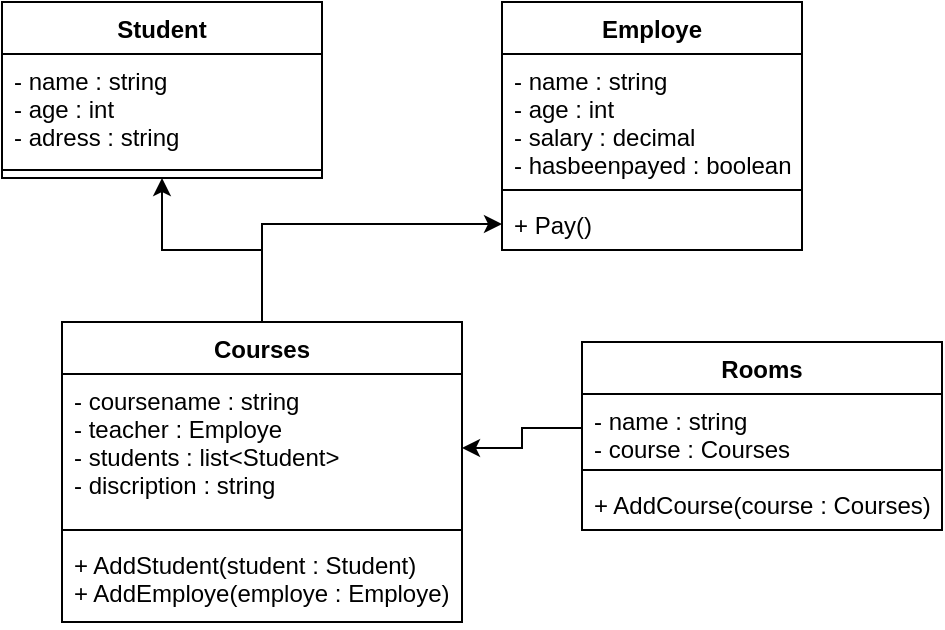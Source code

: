 <mxfile version="13.5.7" type="device"><diagram id="_Df3I_s5w9ZJBrNieNY0" name="Page-1"><mxGraphModel dx="1024" dy="633" grid="1" gridSize="10" guides="1" tooltips="1" connect="1" arrows="1" fold="1" page="1" pageScale="1" pageWidth="1654" pageHeight="1169" math="0" shadow="0"><root><mxCell id="0"/><mxCell id="1" parent="0"/><mxCell id="iGBa0TyRE42nYGxFoJwL-1" value="Student" style="swimlane;fontStyle=1;align=center;verticalAlign=top;childLayout=stackLayout;horizontal=1;startSize=26;horizontalStack=0;resizeParent=1;resizeParentMax=0;resizeLast=0;collapsible=1;marginBottom=0;" vertex="1" parent="1"><mxGeometry x="80" y="60" width="160" height="88" as="geometry"/></mxCell><mxCell id="iGBa0TyRE42nYGxFoJwL-2" value="- name : string&#10;- age : int&#10;- adress : string" style="text;strokeColor=none;fillColor=none;align=left;verticalAlign=top;spacingLeft=4;spacingRight=4;overflow=hidden;rotatable=0;points=[[0,0.5],[1,0.5]];portConstraint=eastwest;" vertex="1" parent="iGBa0TyRE42nYGxFoJwL-1"><mxGeometry y="26" width="160" height="54" as="geometry"/></mxCell><mxCell id="iGBa0TyRE42nYGxFoJwL-3" value="" style="line;strokeWidth=1;fillColor=none;align=left;verticalAlign=middle;spacingTop=-1;spacingLeft=3;spacingRight=3;rotatable=0;labelPosition=right;points=[];portConstraint=eastwest;" vertex="1" parent="iGBa0TyRE42nYGxFoJwL-1"><mxGeometry y="80" width="160" height="8" as="geometry"/></mxCell><mxCell id="iGBa0TyRE42nYGxFoJwL-5" value="Employe" style="swimlane;fontStyle=1;align=center;verticalAlign=top;childLayout=stackLayout;horizontal=1;startSize=26;horizontalStack=0;resizeParent=1;resizeParentMax=0;resizeLast=0;collapsible=1;marginBottom=0;" vertex="1" parent="1"><mxGeometry x="330" y="60" width="150" height="124" as="geometry"/></mxCell><mxCell id="iGBa0TyRE42nYGxFoJwL-6" value="- name : string&#10;- age : int&#10;- salary : decimal&#10;- hasbeenpayed : boolean" style="text;strokeColor=none;fillColor=none;align=left;verticalAlign=top;spacingLeft=4;spacingRight=4;overflow=hidden;rotatable=0;points=[[0,0.5],[1,0.5]];portConstraint=eastwest;" vertex="1" parent="iGBa0TyRE42nYGxFoJwL-5"><mxGeometry y="26" width="150" height="64" as="geometry"/></mxCell><mxCell id="iGBa0TyRE42nYGxFoJwL-7" value="" style="line;strokeWidth=1;fillColor=none;align=left;verticalAlign=middle;spacingTop=-1;spacingLeft=3;spacingRight=3;rotatable=0;labelPosition=right;points=[];portConstraint=eastwest;" vertex="1" parent="iGBa0TyRE42nYGxFoJwL-5"><mxGeometry y="90" width="150" height="8" as="geometry"/></mxCell><mxCell id="iGBa0TyRE42nYGxFoJwL-8" value="+ Pay()" style="text;strokeColor=none;fillColor=none;align=left;verticalAlign=top;spacingLeft=4;spacingRight=4;overflow=hidden;rotatable=0;points=[[0,0.5],[1,0.5]];portConstraint=eastwest;" vertex="1" parent="iGBa0TyRE42nYGxFoJwL-5"><mxGeometry y="98" width="150" height="26" as="geometry"/></mxCell><mxCell id="iGBa0TyRE42nYGxFoJwL-19" style="edgeStyle=orthogonalEdgeStyle;rounded=0;orthogonalLoop=1;jettySize=auto;html=1;entryX=0;entryY=0.5;entryDx=0;entryDy=0;" edge="1" parent="1" source="iGBa0TyRE42nYGxFoJwL-9" target="iGBa0TyRE42nYGxFoJwL-8"><mxGeometry relative="1" as="geometry"/></mxCell><mxCell id="iGBa0TyRE42nYGxFoJwL-20" style="edgeStyle=orthogonalEdgeStyle;rounded=0;orthogonalLoop=1;jettySize=auto;html=1;entryX=0.5;entryY=1;entryDx=0;entryDy=0;" edge="1" parent="1" source="iGBa0TyRE42nYGxFoJwL-9" target="iGBa0TyRE42nYGxFoJwL-1"><mxGeometry relative="1" as="geometry"/></mxCell><mxCell id="iGBa0TyRE42nYGxFoJwL-9" value="Courses" style="swimlane;fontStyle=1;align=center;verticalAlign=top;childLayout=stackLayout;horizontal=1;startSize=26;horizontalStack=0;resizeParent=1;resizeParentMax=0;resizeLast=0;collapsible=1;marginBottom=0;" vertex="1" parent="1"><mxGeometry x="110" y="220" width="200" height="150" as="geometry"/></mxCell><mxCell id="iGBa0TyRE42nYGxFoJwL-10" value="- coursename : string&#10;- teacher : Employe&#10;- students : list&lt;Student&gt;&#10;- discription : string" style="text;strokeColor=none;fillColor=none;align=left;verticalAlign=top;spacingLeft=4;spacingRight=4;overflow=hidden;rotatable=0;points=[[0,0.5],[1,0.5]];portConstraint=eastwest;" vertex="1" parent="iGBa0TyRE42nYGxFoJwL-9"><mxGeometry y="26" width="200" height="74" as="geometry"/></mxCell><mxCell id="iGBa0TyRE42nYGxFoJwL-11" value="" style="line;strokeWidth=1;fillColor=none;align=left;verticalAlign=middle;spacingTop=-1;spacingLeft=3;spacingRight=3;rotatable=0;labelPosition=right;points=[];portConstraint=eastwest;" vertex="1" parent="iGBa0TyRE42nYGxFoJwL-9"><mxGeometry y="100" width="200" height="8" as="geometry"/></mxCell><mxCell id="iGBa0TyRE42nYGxFoJwL-12" value="+ AddStudent(student : Student)&#10;+ AddEmploye(employe : Employe)" style="text;strokeColor=none;fillColor=none;align=left;verticalAlign=top;spacingLeft=4;spacingRight=4;overflow=hidden;rotatable=0;points=[[0,0.5],[1,0.5]];portConstraint=eastwest;" vertex="1" parent="iGBa0TyRE42nYGxFoJwL-9"><mxGeometry y="108" width="200" height="42" as="geometry"/></mxCell><mxCell id="iGBa0TyRE42nYGxFoJwL-13" value="Rooms" style="swimlane;fontStyle=1;align=center;verticalAlign=top;childLayout=stackLayout;horizontal=1;startSize=26;horizontalStack=0;resizeParent=1;resizeParentMax=0;resizeLast=0;collapsible=1;marginBottom=0;" vertex="1" parent="1"><mxGeometry x="370" y="230" width="180" height="94" as="geometry"/></mxCell><mxCell id="iGBa0TyRE42nYGxFoJwL-14" value="- name : string&#10;- course : Courses" style="text;strokeColor=none;fillColor=none;align=left;verticalAlign=top;spacingLeft=4;spacingRight=4;overflow=hidden;rotatable=0;points=[[0,0.5],[1,0.5]];portConstraint=eastwest;" vertex="1" parent="iGBa0TyRE42nYGxFoJwL-13"><mxGeometry y="26" width="180" height="34" as="geometry"/></mxCell><mxCell id="iGBa0TyRE42nYGxFoJwL-15" value="" style="line;strokeWidth=1;fillColor=none;align=left;verticalAlign=middle;spacingTop=-1;spacingLeft=3;spacingRight=3;rotatable=0;labelPosition=right;points=[];portConstraint=eastwest;" vertex="1" parent="iGBa0TyRE42nYGxFoJwL-13"><mxGeometry y="60" width="180" height="8" as="geometry"/></mxCell><mxCell id="iGBa0TyRE42nYGxFoJwL-16" value="+ AddCourse(course : Courses)" style="text;strokeColor=none;fillColor=none;align=left;verticalAlign=top;spacingLeft=4;spacingRight=4;overflow=hidden;rotatable=0;points=[[0,0.5],[1,0.5]];portConstraint=eastwest;" vertex="1" parent="iGBa0TyRE42nYGxFoJwL-13"><mxGeometry y="68" width="180" height="26" as="geometry"/></mxCell><mxCell id="iGBa0TyRE42nYGxFoJwL-21" style="edgeStyle=orthogonalEdgeStyle;rounded=0;orthogonalLoop=1;jettySize=auto;html=1;entryX=1;entryY=0.5;entryDx=0;entryDy=0;" edge="1" parent="1" source="iGBa0TyRE42nYGxFoJwL-14" target="iGBa0TyRE42nYGxFoJwL-10"><mxGeometry relative="1" as="geometry"/></mxCell></root></mxGraphModel></diagram></mxfile>